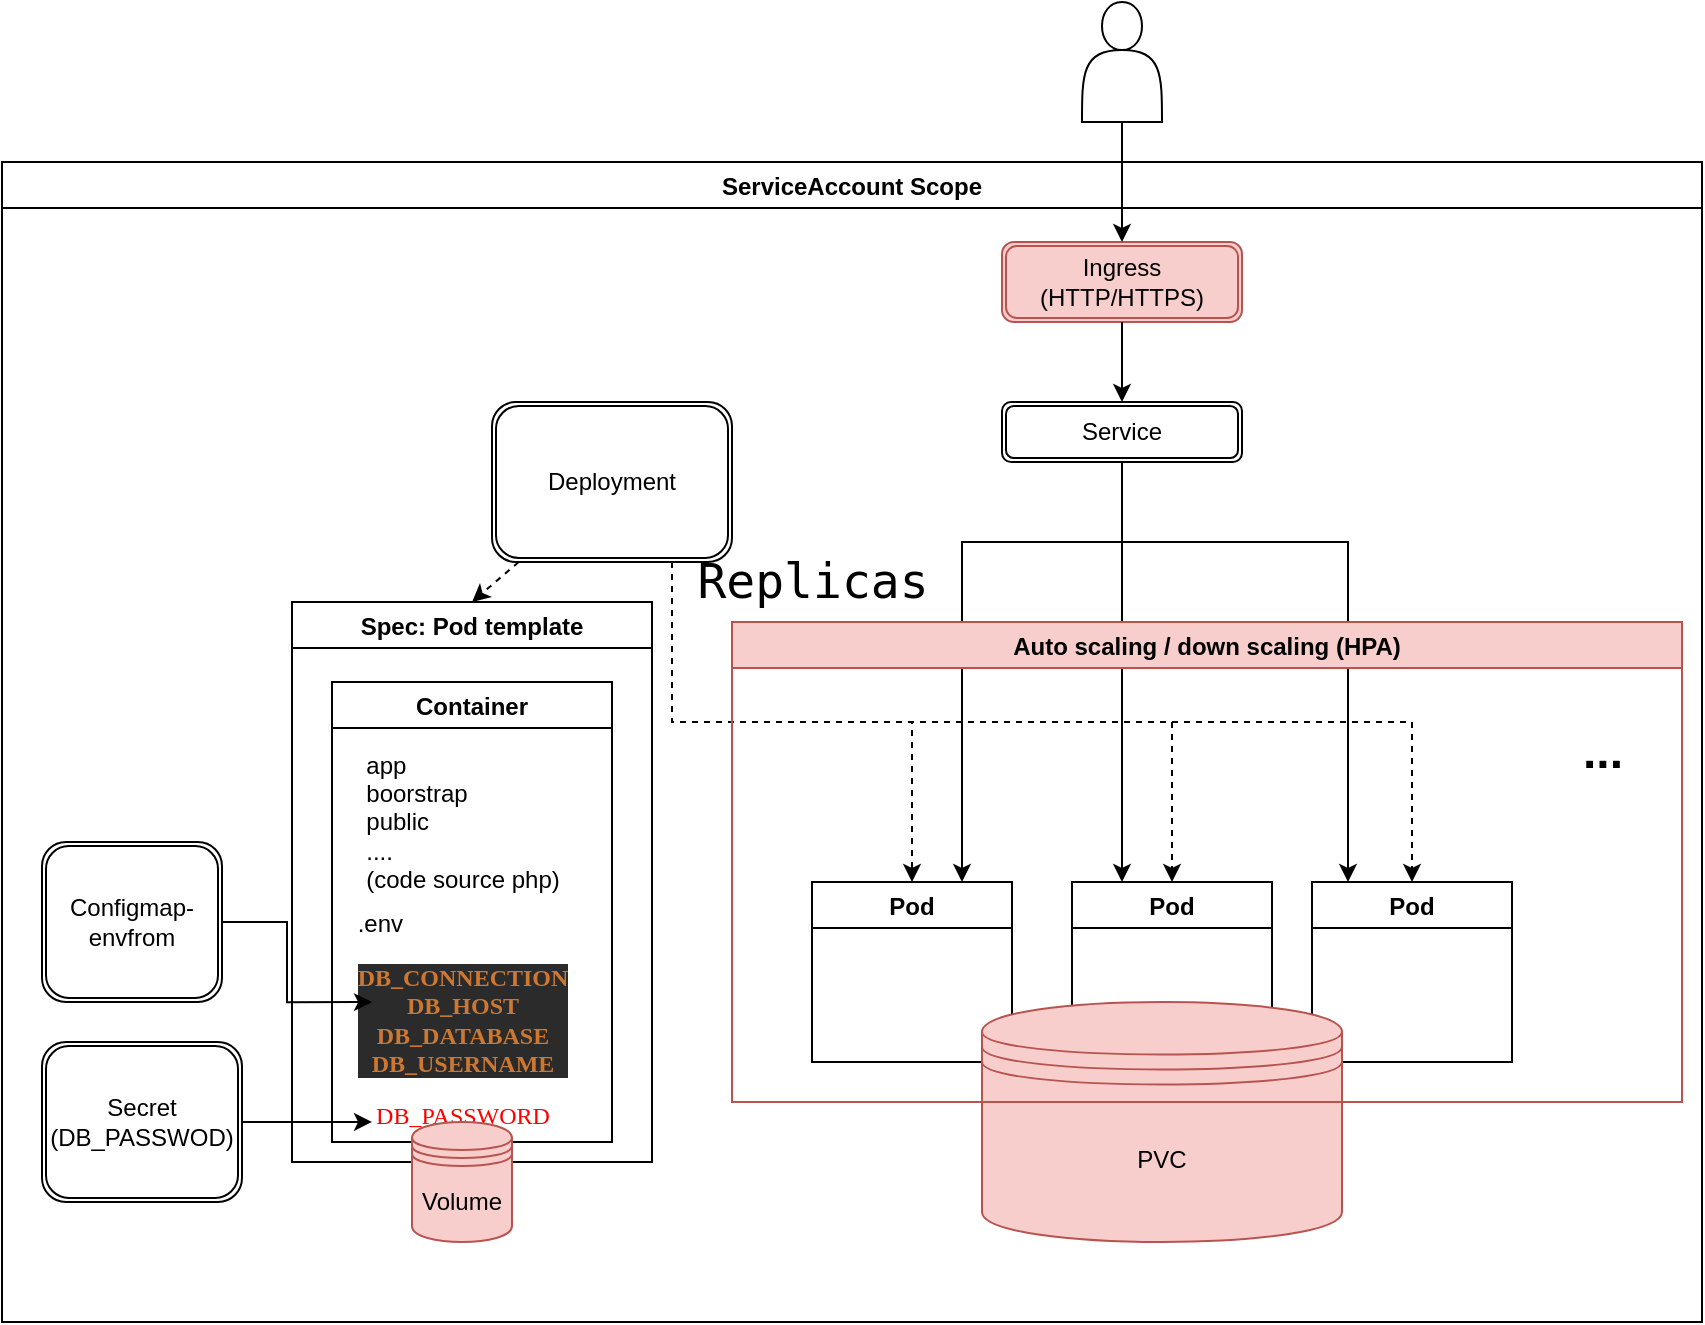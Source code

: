 <mxfile version="13.1.3" type="device"><diagram id="C5RBs43oDa-KdzZeNtuy" name="Page-1"><mxGraphModel dx="1773" dy="1668" grid="1" gridSize="10" guides="1" tooltips="1" connect="1" arrows="1" fold="1" page="1" pageScale="1" pageWidth="827" pageHeight="1169" math="0" shadow="0"><root><mxCell id="WIyWlLk6GJQsqaUBKTNV-0"/><mxCell id="WIyWlLk6GJQsqaUBKTNV-1" parent="WIyWlLk6GJQsqaUBKTNV-0"/><mxCell id="pVhd16HR7zsIgEWyxGVA-48" style="edgeStyle=orthogonalEdgeStyle;rounded=0;orthogonalLoop=1;jettySize=auto;html=1;exitX=0.5;exitY=1;exitDx=0;exitDy=0;entryX=0.25;entryY=0;entryDx=0;entryDy=0;" edge="1" parent="WIyWlLk6GJQsqaUBKTNV-1" source="pVhd16HR7zsIgEWyxGVA-5" target="pVhd16HR7zsIgEWyxGVA-28"><mxGeometry relative="1" as="geometry"/></mxCell><mxCell id="pVhd16HR7zsIgEWyxGVA-50" style="edgeStyle=orthogonalEdgeStyle;rounded=0;orthogonalLoop=1;jettySize=auto;html=1;exitX=0.5;exitY=1;exitDx=0;exitDy=0;entryX=0.18;entryY=0;entryDx=0;entryDy=0;entryPerimeter=0;" edge="1" parent="WIyWlLk6GJQsqaUBKTNV-1" source="pVhd16HR7zsIgEWyxGVA-5" target="pVhd16HR7zsIgEWyxGVA-33"><mxGeometry relative="1" as="geometry"><Array as="points"><mxPoint x="520" y="210"/><mxPoint x="633" y="210"/></Array></mxGeometry></mxCell><mxCell id="pVhd16HR7zsIgEWyxGVA-52" style="edgeStyle=orthogonalEdgeStyle;rounded=0;orthogonalLoop=1;jettySize=auto;html=1;exitX=0.5;exitY=1;exitDx=0;exitDy=0;entryX=0.75;entryY=0;entryDx=0;entryDy=0;" edge="1" parent="WIyWlLk6GJQsqaUBKTNV-1" source="pVhd16HR7zsIgEWyxGVA-5" target="pVhd16HR7zsIgEWyxGVA-27"><mxGeometry relative="1" as="geometry"><mxPoint x="430" y="300" as="targetPoint"/><Array as="points"><mxPoint x="520" y="210"/><mxPoint x="440" y="210"/></Array></mxGeometry></mxCell><mxCell id="pVhd16HR7zsIgEWyxGVA-38" style="edgeStyle=orthogonalEdgeStyle;rounded=0;orthogonalLoop=1;jettySize=auto;html=1;exitX=0.75;exitY=1;exitDx=0;exitDy=0;entryX=0.5;entryY=0;entryDx=0;entryDy=0;dashed=1;" edge="1" parent="WIyWlLk6GJQsqaUBKTNV-1" source="pVhd16HR7zsIgEWyxGVA-6" target="pVhd16HR7zsIgEWyxGVA-27"><mxGeometry relative="1" as="geometry"/></mxCell><mxCell id="pVhd16HR7zsIgEWyxGVA-40" style="edgeStyle=orthogonalEdgeStyle;rounded=0;orthogonalLoop=1;jettySize=auto;html=1;exitX=0.75;exitY=1;exitDx=0;exitDy=0;entryX=0.5;entryY=0;entryDx=0;entryDy=0;dashed=1;" edge="1" parent="WIyWlLk6GJQsqaUBKTNV-1" source="pVhd16HR7zsIgEWyxGVA-6" target="pVhd16HR7zsIgEWyxGVA-28"><mxGeometry relative="1" as="geometry"/></mxCell><mxCell id="pVhd16HR7zsIgEWyxGVA-43" style="edgeStyle=orthogonalEdgeStyle;rounded=0;orthogonalLoop=1;jettySize=auto;html=1;exitX=0.75;exitY=1;exitDx=0;exitDy=0;entryX=0.5;entryY=0;entryDx=0;entryDy=0;dashed=1;" edge="1" parent="WIyWlLk6GJQsqaUBKTNV-1" source="pVhd16HR7zsIgEWyxGVA-6" target="pVhd16HR7zsIgEWyxGVA-33"><mxGeometry relative="1" as="geometry"/></mxCell><mxCell id="pVhd16HR7zsIgEWyxGVA-27" value="Pod" style="swimlane;" vertex="1" parent="WIyWlLk6GJQsqaUBKTNV-1"><mxGeometry x="365" y="380" width="100" height="90" as="geometry"/></mxCell><mxCell id="pVhd16HR7zsIgEWyxGVA-28" value="Pod" style="swimlane;" vertex="1" parent="WIyWlLk6GJQsqaUBKTNV-1"><mxGeometry x="495" y="380" width="100" height="90" as="geometry"/></mxCell><mxCell id="pVhd16HR7zsIgEWyxGVA-33" value="Pod" style="swimlane;" vertex="1" parent="WIyWlLk6GJQsqaUBKTNV-1"><mxGeometry x="615" y="380" width="100" height="90" as="geometry"/></mxCell><mxCell id="pVhd16HR7zsIgEWyxGVA-36" value="..." style="text;strokeColor=none;fillColor=none;html=1;fontSize=24;fontStyle=1;verticalAlign=middle;align=center;" vertex="1" parent="WIyWlLk6GJQsqaUBKTNV-1"><mxGeometry x="710" y="295" width="100" height="40" as="geometry"/></mxCell><mxCell id="pVhd16HR7zsIgEWyxGVA-59" value="ServiceAccount Scope" style="swimlane;" vertex="1" parent="WIyWlLk6GJQsqaUBKTNV-1"><mxGeometry x="-40" y="20" width="850" height="580" as="geometry"/></mxCell><mxCell id="pVhd16HR7zsIgEWyxGVA-6" value="Deployment" style="shape=ext;double=1;rounded=1;whiteSpace=wrap;html=1;" vertex="1" parent="pVhd16HR7zsIgEWyxGVA-59"><mxGeometry x="245" y="120" width="120" height="80" as="geometry"/></mxCell><mxCell id="pVhd16HR7zsIgEWyxGVA-14" value="Spec: Pod template" style="swimlane;" vertex="1" parent="pVhd16HR7zsIgEWyxGVA-59"><mxGeometry x="145" y="220" width="180" height="280" as="geometry"/></mxCell><mxCell id="pVhd16HR7zsIgEWyxGVA-0" value="Container" style="swimlane;" vertex="1" parent="pVhd16HR7zsIgEWyxGVA-14"><mxGeometry x="20" y="40" width="140" height="230" as="geometry"/></mxCell><mxCell id="pVhd16HR7zsIgEWyxGVA-1" value="&lt;div style=&quot;text-align: left&quot;&gt;&lt;span&gt;.env&lt;/span&gt;&lt;/div&gt;&lt;pre style=&quot;background-color: #2b2b2b ; color: #a9b7c6 ; font-family: &amp;#34;menlo&amp;#34; ; font-size: 9.0pt&quot;&gt;&lt;span style=&quot;color: #cc7832 ; font-weight: bold&quot;&gt;DB_CONNECTION&lt;/span&gt;&lt;span style=&quot;color: #6a8759&quot;&gt;&lt;br&gt;&lt;/span&gt;&lt;span style=&quot;color: #cc7832 ; font-weight: bold&quot;&gt;DB_HOST&lt;/span&gt;&lt;span style=&quot;color: #6a8759&quot;&gt;&lt;br&gt;&lt;/span&gt;&lt;span style=&quot;color: #cc7832 ; font-weight: bold&quot;&gt;DB_DATABASE&lt;/span&gt;&lt;span style=&quot;color: #6a8759&quot;&gt;&lt;br&gt;&lt;/span&gt;&lt;span style=&quot;color: #cc7832 ; font-weight: bold&quot;&gt;DB_USERNAME&lt;/span&gt;&lt;/pre&gt;&lt;pre style=&quot;font-family: &amp;#34;menlo&amp;#34; ; font-size: 9pt&quot;&gt;&lt;font color=&quot;#ff0000&quot; style=&quot;background-color: rgb(255 , 255 , 255)&quot;&gt;DB_PASSWORD&lt;/font&gt;&lt;/pre&gt;" style="text;html=1;align=center;verticalAlign=middle;resizable=0;points=[];autosize=1;" vertex="1" parent="pVhd16HR7zsIgEWyxGVA-0"><mxGeometry x="10" y="110" width="110" height="130" as="geometry"/></mxCell><mxCell id="pVhd16HR7zsIgEWyxGVA-2" value="&lt;div style=&quot;text-align: left&quot;&gt;&lt;span&gt;app&lt;/span&gt;&lt;/div&gt;&lt;div style=&quot;text-align: left&quot;&gt;&lt;span&gt;boorstrap&lt;/span&gt;&lt;/div&gt;&lt;div style=&quot;text-align: left&quot;&gt;&lt;span&gt;public&lt;/span&gt;&lt;/div&gt;&lt;div style=&quot;text-align: left&quot;&gt;....&lt;/div&gt;&lt;div style=&quot;text-align: left&quot;&gt;(code source php)&lt;/div&gt;" style="text;html=1;align=center;verticalAlign=middle;resizable=0;points=[];autosize=1;" vertex="1" parent="pVhd16HR7zsIgEWyxGVA-0"><mxGeometry x="10" y="30" width="110" height="80" as="geometry"/></mxCell><mxCell id="pVhd16HR7zsIgEWyxGVA-56" value="" style="endArrow=classic;html=1;dashed=1;entryX=0.5;entryY=0;entryDx=0;entryDy=0;" edge="1" parent="pVhd16HR7zsIgEWyxGVA-59" source="pVhd16HR7zsIgEWyxGVA-6" target="pVhd16HR7zsIgEWyxGVA-14"><mxGeometry width="50" height="50" relative="1" as="geometry"><mxPoint x="185" y="330" as="sourcePoint"/><mxPoint x="255" y="330" as="targetPoint"/></mxGeometry></mxCell><mxCell id="pVhd16HR7zsIgEWyxGVA-7" value="Configmap-envfrom" style="shape=ext;double=1;rounded=1;whiteSpace=wrap;html=1;" vertex="1" parent="pVhd16HR7zsIgEWyxGVA-59"><mxGeometry x="20" y="340" width="90" height="80" as="geometry"/></mxCell><mxCell id="pVhd16HR7zsIgEWyxGVA-19" style="edgeStyle=orthogonalEdgeStyle;rounded=0;orthogonalLoop=1;jettySize=auto;html=1;exitX=1;exitY=0.5;exitDx=0;exitDy=0;entryX=0.091;entryY=0.385;entryDx=0;entryDy=0;entryPerimeter=0;" edge="1" parent="pVhd16HR7zsIgEWyxGVA-59" source="pVhd16HR7zsIgEWyxGVA-7" target="pVhd16HR7zsIgEWyxGVA-1"><mxGeometry relative="1" as="geometry"><mxPoint x="75" y="540" as="targetPoint"/></mxGeometry></mxCell><mxCell id="pVhd16HR7zsIgEWyxGVA-8" value="Secret (DB_PASSWOD)" style="shape=ext;double=1;rounded=1;whiteSpace=wrap;html=1;" vertex="1" parent="pVhd16HR7zsIgEWyxGVA-59"><mxGeometry x="20" y="440" width="100" height="80" as="geometry"/></mxCell><mxCell id="pVhd16HR7zsIgEWyxGVA-25" style="edgeStyle=orthogonalEdgeStyle;rounded=0;orthogonalLoop=1;jettySize=auto;html=1;exitX=1;exitY=0.5;exitDx=0;exitDy=0;entryX=0.091;entryY=0.846;entryDx=0;entryDy=0;entryPerimeter=0;" edge="1" parent="pVhd16HR7zsIgEWyxGVA-59" source="pVhd16HR7zsIgEWyxGVA-8" target="pVhd16HR7zsIgEWyxGVA-1"><mxGeometry relative="1" as="geometry"/></mxCell><mxCell id="pVhd16HR7zsIgEWyxGVA-46" value="&lt;pre&gt;&lt;span style=&quot;font-weight: normal ; line-height: 100%&quot;&gt;Replicas&lt;/span&gt;&lt;/pre&gt;" style="text;strokeColor=none;fillColor=none;html=1;fontSize=24;fontStyle=1;verticalAlign=middle;align=center;" vertex="1" parent="pVhd16HR7zsIgEWyxGVA-59"><mxGeometry x="360" y="200" width="90" height="20" as="geometry"/></mxCell><mxCell id="pVhd16HR7zsIgEWyxGVA-82" value="Volume" style="shape=datastore;whiteSpace=wrap;html=1;fillColor=#f8cecc;strokeColor=#b85450;" vertex="1" parent="pVhd16HR7zsIgEWyxGVA-59"><mxGeometry x="205" y="480" width="50" height="60" as="geometry"/></mxCell><mxCell id="pVhd16HR7zsIgEWyxGVA-84" value="PVC" style="shape=datastore;whiteSpace=wrap;html=1;fillColor=#f8cecc;strokeColor=#b85450;" vertex="1" parent="pVhd16HR7zsIgEWyxGVA-59"><mxGeometry x="490" y="420" width="180" height="120" as="geometry"/></mxCell><mxCell id="pVhd16HR7zsIgEWyxGVA-57" value="Ingress (HTTP/HTTPS)" style="shape=ext;double=1;rounded=1;whiteSpace=wrap;html=1;fillColor=#f8cecc;strokeColor=#b85450;" vertex="1" parent="pVhd16HR7zsIgEWyxGVA-59"><mxGeometry x="500" y="40" width="120" height="40" as="geometry"/></mxCell><mxCell id="pVhd16HR7zsIgEWyxGVA-85" value="Auto scaling / down scaling (HPA)" style="swimlane;fillColor=#f8cecc;strokeColor=#b85450;" vertex="1" parent="pVhd16HR7zsIgEWyxGVA-59"><mxGeometry x="365" y="230" width="475" height="240" as="geometry"/></mxCell><mxCell id="pVhd16HR7zsIgEWyxGVA-5" value="Service" style="shape=ext;double=1;rounded=1;whiteSpace=wrap;html=1;" vertex="1" parent="pVhd16HR7zsIgEWyxGVA-59"><mxGeometry x="500" y="120" width="120" height="30" as="geometry"/></mxCell><mxCell id="pVhd16HR7zsIgEWyxGVA-61" style="edgeStyle=orthogonalEdgeStyle;curved=1;orthogonalLoop=1;jettySize=auto;html=1;exitX=0.5;exitY=1;exitDx=0;exitDy=0;" edge="1" parent="pVhd16HR7zsIgEWyxGVA-59" source="pVhd16HR7zsIgEWyxGVA-57" target="pVhd16HR7zsIgEWyxGVA-5"><mxGeometry relative="1" as="geometry"/></mxCell><mxCell id="pVhd16HR7zsIgEWyxGVA-79" style="edgeStyle=orthogonalEdgeStyle;curved=1;orthogonalLoop=1;jettySize=auto;html=1;exitX=0.5;exitY=1;exitDx=0;exitDy=0;entryX=0.5;entryY=0;entryDx=0;entryDy=0;" edge="1" parent="WIyWlLk6GJQsqaUBKTNV-1" source="pVhd16HR7zsIgEWyxGVA-77" target="pVhd16HR7zsIgEWyxGVA-57"><mxGeometry relative="1" as="geometry"/></mxCell><mxCell id="pVhd16HR7zsIgEWyxGVA-77" value="" style="shape=actor;whiteSpace=wrap;html=1;" vertex="1" parent="WIyWlLk6GJQsqaUBKTNV-1"><mxGeometry x="500" y="-60" width="40" height="60" as="geometry"/></mxCell></root></mxGraphModel></diagram></mxfile>